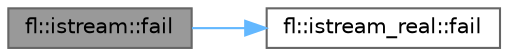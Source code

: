 digraph "fl::istream::fail"
{
 // INTERACTIVE_SVG=YES
 // LATEX_PDF_SIZE
  bgcolor="transparent";
  edge [fontname=Helvetica,fontsize=10,labelfontname=Helvetica,labelfontsize=10];
  node [fontname=Helvetica,fontsize=10,shape=box,height=0.2,width=0.4];
  rankdir="LR";
  Node1 [id="Node000001",label="fl::istream::fail",height=0.2,width=0.4,color="gray40", fillcolor="grey60", style="filled", fontcolor="black",tooltip=" "];
  Node1 -> Node2 [id="edge1_Node000001_Node000002",color="steelblue1",style="solid",tooltip=" "];
  Node2 [id="Node000002",label="fl::istream_real::fail",height=0.2,width=0.4,color="grey40", fillcolor="white", style="filled",URL="$dc/d4b/classfl_1_1istream__real_a00a9b8fae8c55e3171db7cc374a65703.html#a00a9b8fae8c55e3171db7cc374a65703",tooltip=" "];
}
